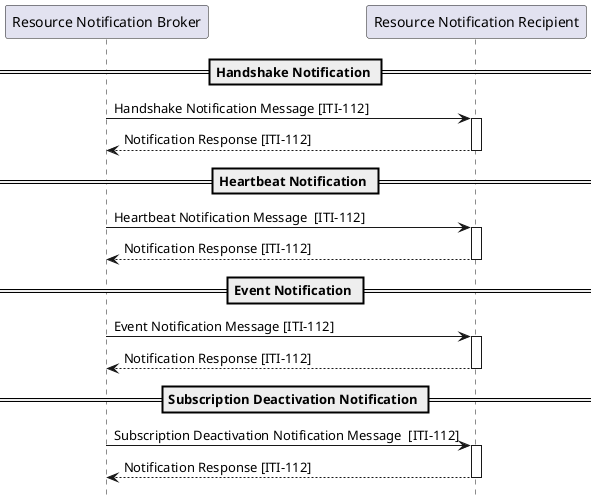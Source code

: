 @startuml
hide footbox

participant "Resource Notification Broker" as  Broker
participant "Resource Notification Recipient" as  Recipient

== Handshake Notification ==
Broker -> Recipient :  Handshake Notification Message [ITI-112]
activate Recipient
Recipient --> Broker :  Notification Response [ITI-112]
deactivate Recipient

== Heartbeat Notification ==
Broker -> Recipient :  Heartbeat Notification Message  [ITI-112]
activate Recipient
Recipient --> Broker :  Notification Response [ITI-112]
deactivate Recipient

== Event Notification ==
Broker -> Recipient :  Event Notification Message [ITI-112]
activate Recipient
Recipient --> Broker :  Notification Response [ITI-112]
deactivate Recipient

== Subscription Deactivation Notification ==
Broker -> Recipient :  Subscription Deactivation Notification Message  [ITI-112]
activate Recipient
Recipient --> Broker :  Notification Response [ITI-112]
deactivate Recipient

@enduml